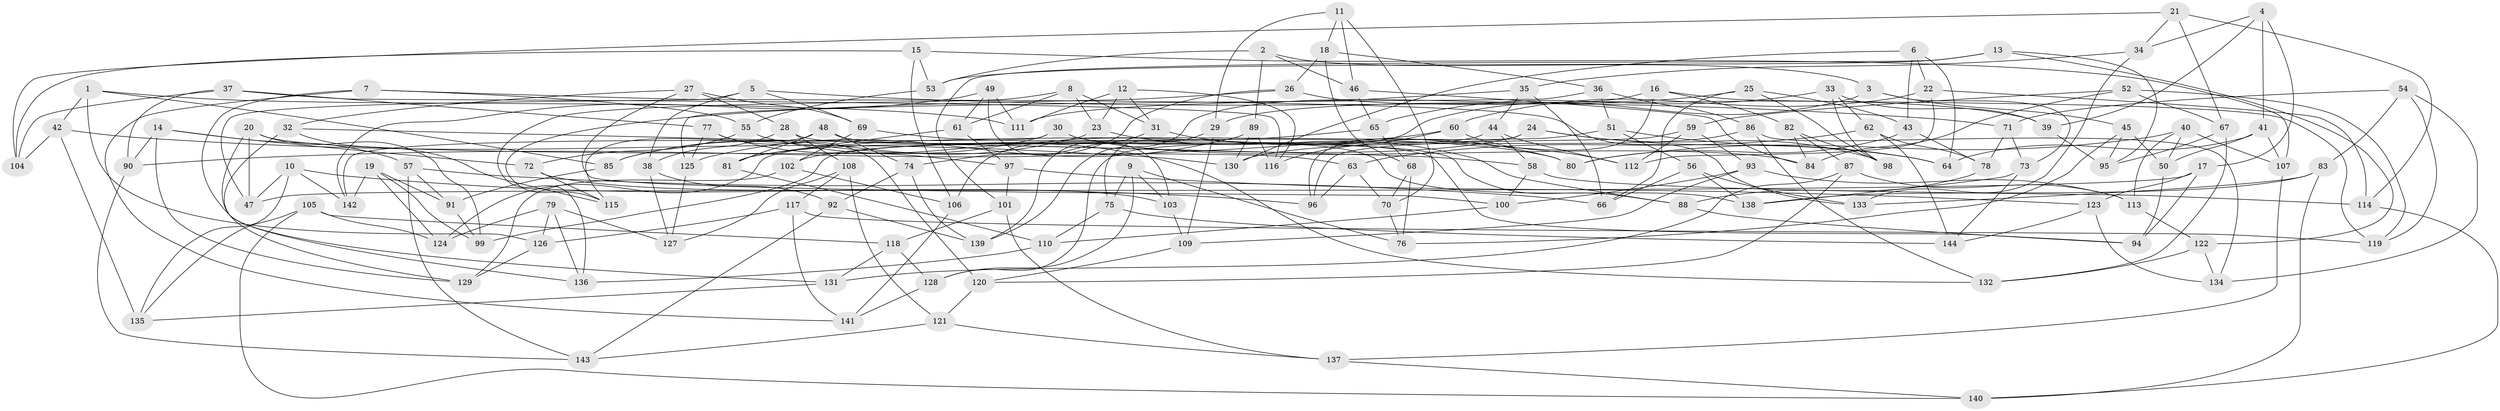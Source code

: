// coarse degree distribution, {4: 0.4065934065934066, 6: 0.5274725274725275, 3: 0.01098901098901099, 5: 0.054945054945054944}
// Generated by graph-tools (version 1.1) at 2025/42/03/06/25 10:42:25]
// undirected, 144 vertices, 288 edges
graph export_dot {
graph [start="1"]
  node [color=gray90,style=filled];
  1;
  2;
  3;
  4;
  5;
  6;
  7;
  8;
  9;
  10;
  11;
  12;
  13;
  14;
  15;
  16;
  17;
  18;
  19;
  20;
  21;
  22;
  23;
  24;
  25;
  26;
  27;
  28;
  29;
  30;
  31;
  32;
  33;
  34;
  35;
  36;
  37;
  38;
  39;
  40;
  41;
  42;
  43;
  44;
  45;
  46;
  47;
  48;
  49;
  50;
  51;
  52;
  53;
  54;
  55;
  56;
  57;
  58;
  59;
  60;
  61;
  62;
  63;
  64;
  65;
  66;
  67;
  68;
  69;
  70;
  71;
  72;
  73;
  74;
  75;
  76;
  77;
  78;
  79;
  80;
  81;
  82;
  83;
  84;
  85;
  86;
  87;
  88;
  89;
  90;
  91;
  92;
  93;
  94;
  95;
  96;
  97;
  98;
  99;
  100;
  101;
  102;
  103;
  104;
  105;
  106;
  107;
  108;
  109;
  110;
  111;
  112;
  113;
  114;
  115;
  116;
  117;
  118;
  119;
  120;
  121;
  122;
  123;
  124;
  125;
  126;
  127;
  128;
  129;
  130;
  131;
  132;
  133;
  134;
  135;
  136;
  137;
  138;
  139;
  140;
  141;
  142;
  143;
  144;
  1 -- 85;
  1 -- 42;
  1 -- 126;
  1 -- 111;
  2 -- 53;
  2 -- 3;
  2 -- 46;
  2 -- 89;
  3 -- 73;
  3 -- 45;
  3 -- 106;
  4 -- 17;
  4 -- 41;
  4 -- 34;
  4 -- 39;
  5 -- 71;
  5 -- 38;
  5 -- 69;
  5 -- 47;
  6 -- 43;
  6 -- 64;
  6 -- 22;
  6 -- 130;
  7 -- 131;
  7 -- 133;
  7 -- 141;
  7 -- 55;
  8 -- 31;
  8 -- 61;
  8 -- 23;
  8 -- 136;
  9 -- 128;
  9 -- 103;
  9 -- 75;
  9 -- 76;
  10 -- 135;
  10 -- 96;
  10 -- 47;
  10 -- 142;
  11 -- 18;
  11 -- 29;
  11 -- 46;
  11 -- 70;
  12 -- 116;
  12 -- 31;
  12 -- 111;
  12 -- 23;
  13 -- 53;
  13 -- 122;
  13 -- 95;
  13 -- 101;
  14 -- 90;
  14 -- 72;
  14 -- 129;
  14 -- 57;
  15 -- 104;
  15 -- 107;
  15 -- 53;
  15 -- 106;
  16 -- 82;
  16 -- 96;
  16 -- 139;
  16 -- 119;
  17 -- 47;
  17 -- 94;
  17 -- 123;
  18 -- 36;
  18 -- 68;
  18 -- 26;
  19 -- 124;
  19 -- 91;
  19 -- 99;
  19 -- 142;
  20 -- 63;
  20 -- 47;
  20 -- 99;
  20 -- 136;
  21 -- 34;
  21 -- 114;
  21 -- 104;
  21 -- 67;
  22 -- 60;
  22 -- 112;
  22 -- 114;
  23 -- 88;
  23 -- 85;
  24 -- 128;
  24 -- 81;
  24 -- 64;
  24 -- 98;
  25 -- 98;
  25 -- 43;
  25 -- 29;
  25 -- 66;
  26 -- 74;
  26 -- 115;
  26 -- 39;
  27 -- 32;
  27 -- 69;
  27 -- 28;
  27 -- 100;
  28 -- 94;
  28 -- 108;
  28 -- 38;
  29 -- 109;
  29 -- 75;
  30 -- 85;
  30 -- 84;
  30 -- 138;
  30 -- 142;
  31 -- 80;
  31 -- 139;
  32 -- 58;
  32 -- 129;
  32 -- 115;
  33 -- 39;
  33 -- 65;
  33 -- 62;
  33 -- 98;
  34 -- 35;
  34 -- 133;
  35 -- 111;
  35 -- 66;
  35 -- 44;
  36 -- 51;
  36 -- 86;
  36 -- 125;
  37 -- 116;
  37 -- 77;
  37 -- 90;
  37 -- 104;
  38 -- 127;
  38 -- 92;
  39 -- 95;
  40 -- 80;
  40 -- 50;
  40 -- 113;
  40 -- 107;
  41 -- 107;
  41 -- 64;
  41 -- 50;
  42 -- 135;
  42 -- 130;
  42 -- 104;
  43 -- 78;
  43 -- 80;
  44 -- 99;
  44 -- 112;
  44 -- 58;
  45 -- 76;
  45 -- 50;
  45 -- 95;
  46 -- 84;
  46 -- 65;
  48 -- 74;
  48 -- 115;
  48 -- 88;
  48 -- 81;
  49 -- 111;
  49 -- 103;
  49 -- 61;
  49 -- 142;
  50 -- 94;
  51 -- 64;
  51 -- 124;
  51 -- 56;
  52 -- 119;
  52 -- 59;
  52 -- 84;
  52 -- 67;
  53 -- 55;
  54 -- 134;
  54 -- 83;
  54 -- 119;
  54 -- 71;
  55 -- 132;
  55 -- 72;
  56 -- 138;
  56 -- 66;
  56 -- 133;
  57 -- 143;
  57 -- 91;
  57 -- 66;
  58 -- 114;
  58 -- 100;
  59 -- 96;
  59 -- 112;
  59 -- 93;
  60 -- 112;
  60 -- 90;
  60 -- 116;
  61 -- 97;
  61 -- 81;
  62 -- 63;
  62 -- 78;
  62 -- 144;
  63 -- 70;
  63 -- 96;
  65 -- 68;
  65 -- 102;
  67 -- 132;
  67 -- 95;
  68 -- 76;
  68 -- 70;
  69 -- 102;
  69 -- 80;
  70 -- 76;
  71 -- 73;
  71 -- 78;
  72 -- 103;
  72 -- 115;
  73 -- 138;
  73 -- 144;
  74 -- 92;
  74 -- 139;
  75 -- 144;
  75 -- 110;
  77 -- 125;
  77 -- 97;
  77 -- 120;
  78 -- 88;
  79 -- 127;
  79 -- 126;
  79 -- 124;
  79 -- 136;
  81 -- 110;
  82 -- 98;
  82 -- 87;
  82 -- 84;
  83 -- 140;
  83 -- 133;
  83 -- 138;
  85 -- 91;
  86 -- 132;
  86 -- 130;
  86 -- 134;
  87 -- 113;
  87 -- 120;
  87 -- 131;
  88 -- 94;
  89 -- 130;
  89 -- 125;
  89 -- 116;
  90 -- 143;
  91 -- 99;
  92 -- 143;
  92 -- 139;
  93 -- 100;
  93 -- 109;
  93 -- 113;
  97 -- 123;
  97 -- 101;
  100 -- 110;
  101 -- 118;
  101 -- 137;
  102 -- 129;
  102 -- 106;
  103 -- 109;
  105 -- 118;
  105 -- 140;
  105 -- 124;
  105 -- 135;
  106 -- 141;
  107 -- 137;
  108 -- 117;
  108 -- 121;
  108 -- 127;
  109 -- 120;
  110 -- 136;
  113 -- 122;
  114 -- 140;
  117 -- 126;
  117 -- 141;
  117 -- 119;
  118 -- 131;
  118 -- 128;
  120 -- 121;
  121 -- 137;
  121 -- 143;
  122 -- 134;
  122 -- 132;
  123 -- 144;
  123 -- 134;
  125 -- 127;
  126 -- 129;
  128 -- 141;
  131 -- 135;
  137 -- 140;
}
